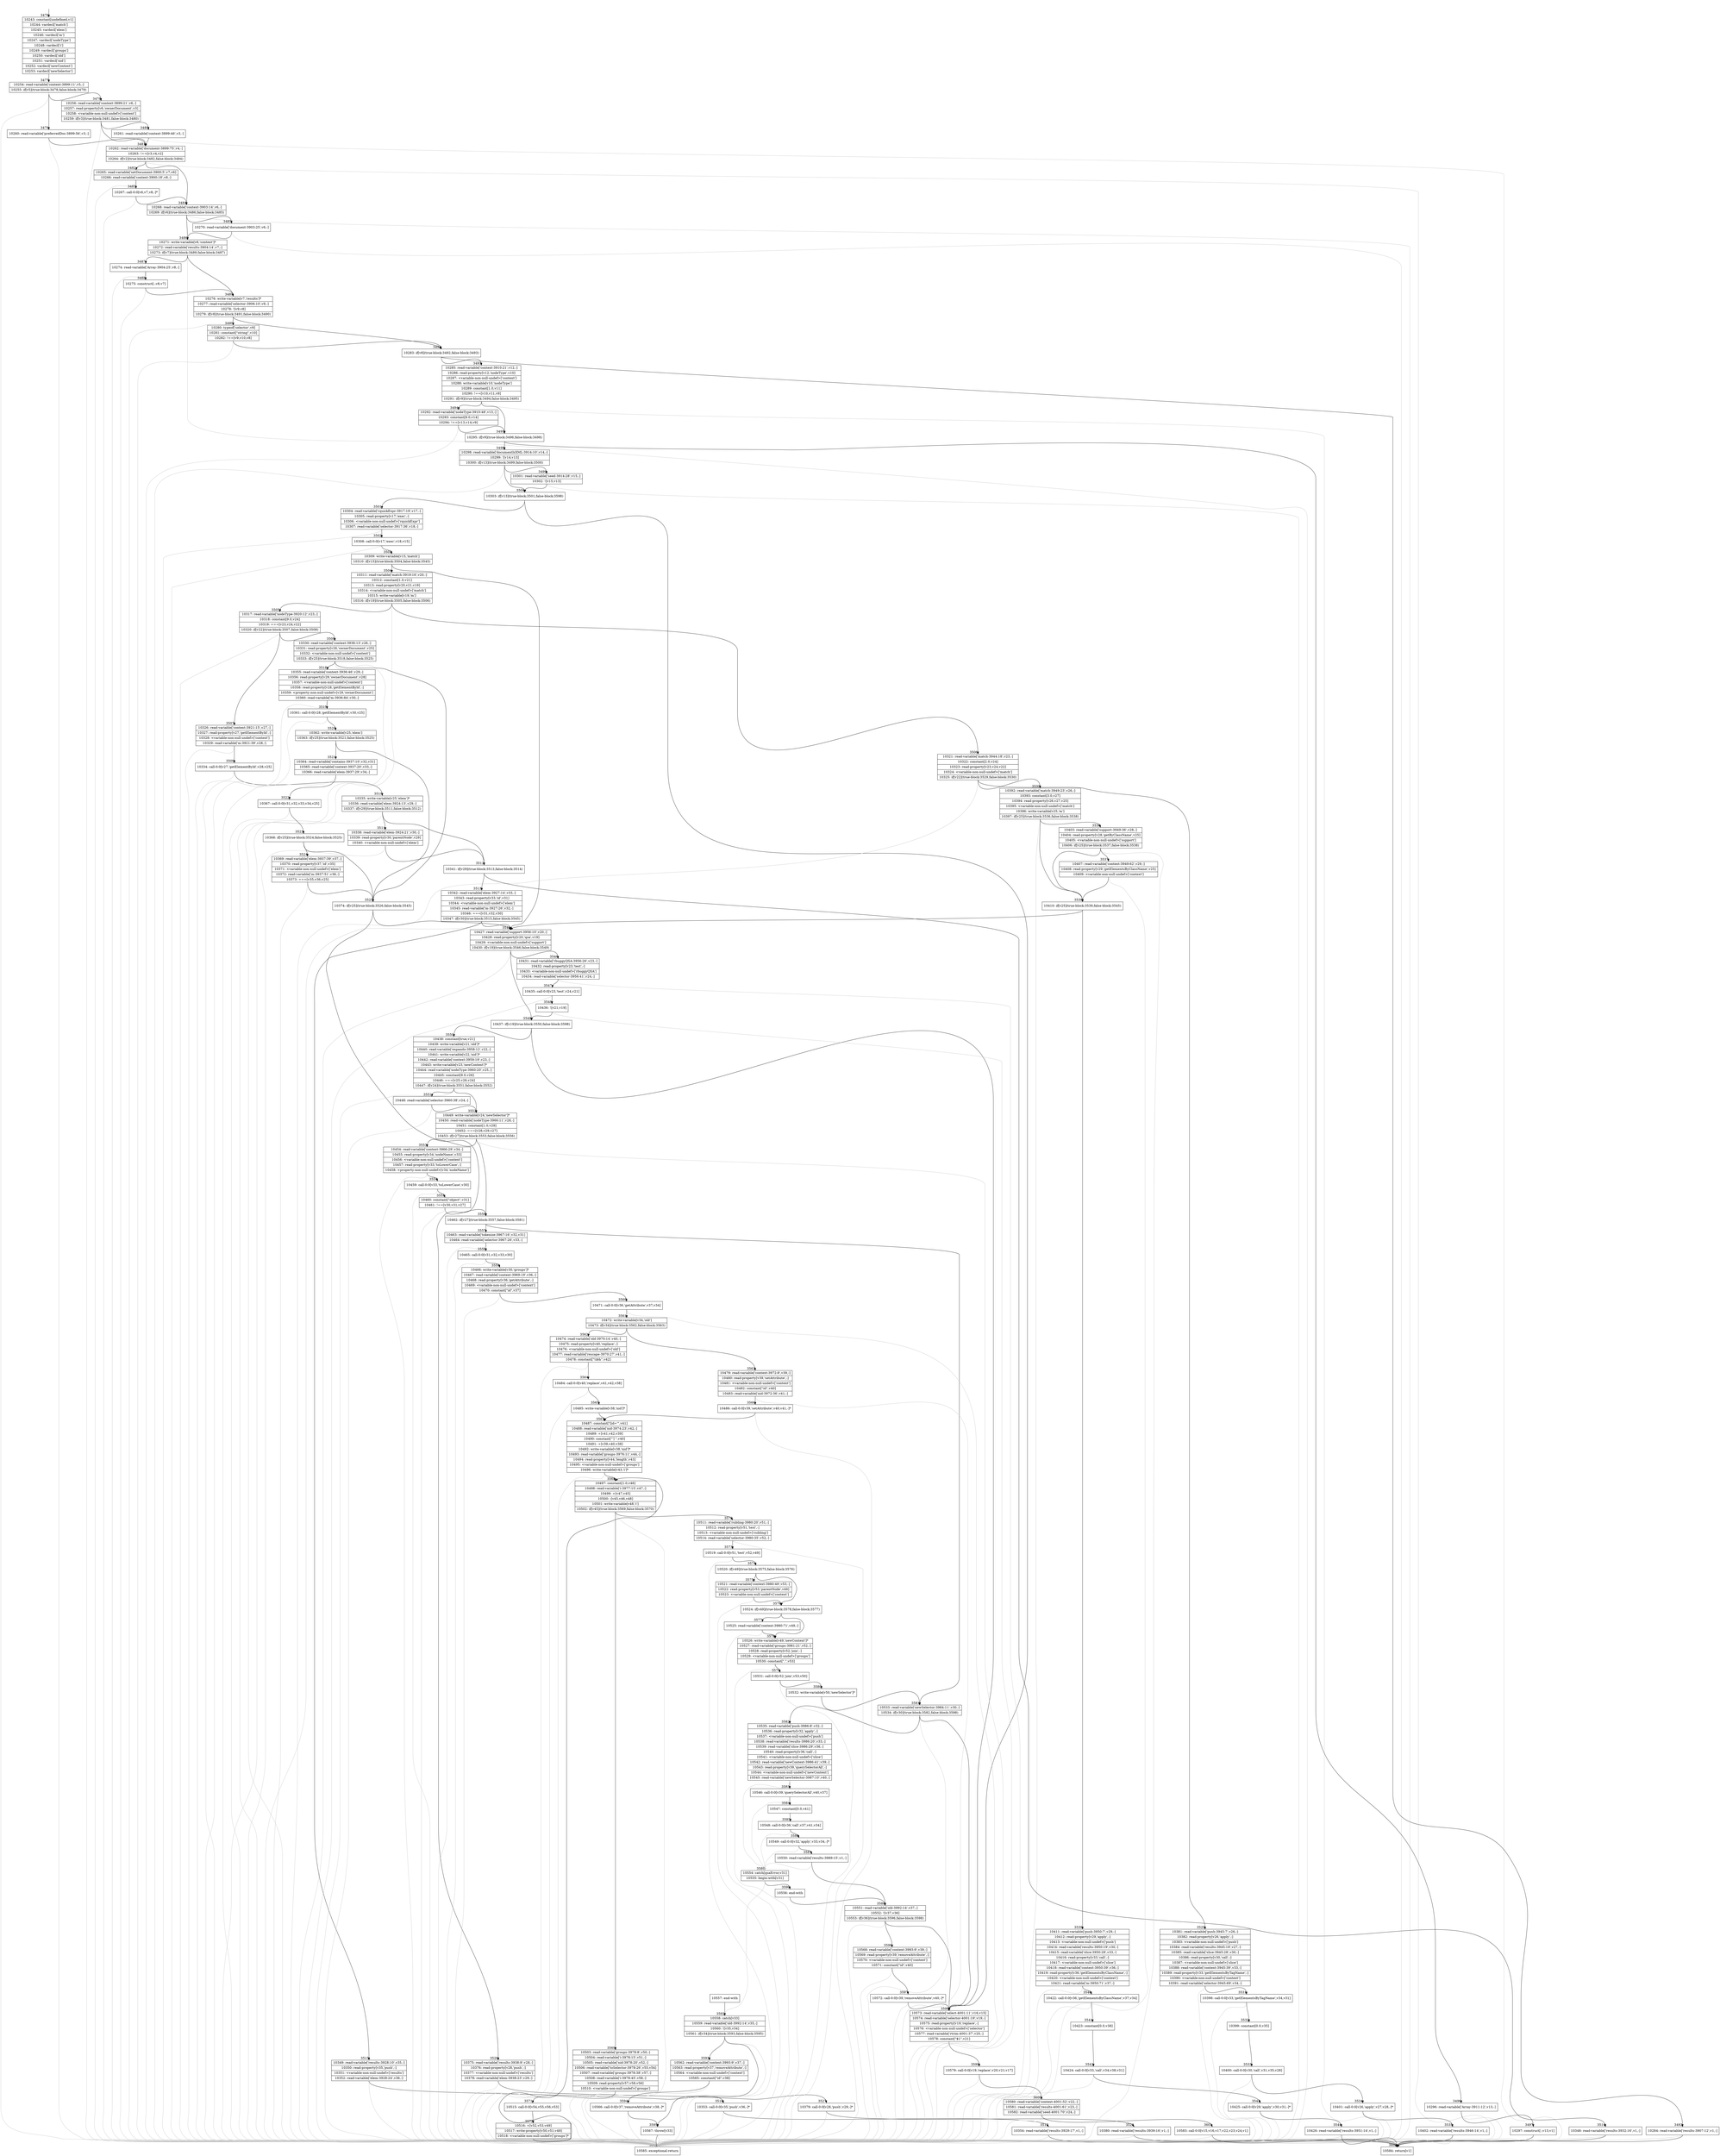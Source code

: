digraph {
rankdir="TD"
BB_entry231[shape=none,label=""];
BB_entry231 -> BB3476 [tailport=s, headport=n, headlabel="    3476"]
BB3476 [shape=record label="{10243: constant[undefined,v1]|10244: vardecl['match']|10245: vardecl['elem']|10246: vardecl['m']|10247: vardecl['nodeType']|10248: vardecl['i']|10249: vardecl['groups']|10250: vardecl['old']|10251: vardecl['nid']|10252: vardecl['newContext']|10253: vardecl['newSelector']}" ] 
BB3476 -> BB3477 [tailport=s, headport=n, headlabel="      3477"]
BB3477 [shape=record label="{10254: read-variable['context-3899:11',v5,-]|10255: if[v5](true-block:3478,false-block:3479)}" ] 
BB3477 -> BB3478 [tailport=s, headport=n, headlabel="      3478"]
BB3477 -> BB3479 [tailport=s, headport=n, headlabel="      3479"]
BB3477 -> BB3603 [tailport=s, headport=n, color=gray, headlabel="      3603"]
BB3478 [shape=record label="{10256: read-variable['context-3899:21',v6,-]|10257: read-property[v6,'ownerDocument',v3]|10258: \<variable-non-null-undef\>['context']|10259: if[v3](true-block:3481,false-block:3480)}" ] 
BB3478 -> BB3481 [tailport=s, headport=n, headlabel="      3481"]
BB3478 -> BB3480 [tailport=s, headport=n, headlabel="      3480"]
BB3478 -> BB3603 [tailport=s, headport=n, color=gray]
BB3479 [shape=record label="{10260: read-variable['preferredDoc-3899:56',v3,-]}" ] 
BB3479 -> BB3481 [tailport=s, headport=n]
BB3479 -> BB3603 [tailport=s, headport=n, color=gray]
BB3480 [shape=record label="{10261: read-variable['context-3899:46',v3,-]}" ] 
BB3480 -> BB3481 [tailport=s, headport=n]
BB3480 -> BB3603 [tailport=s, headport=n, color=gray]
BB3481 [shape=record label="{10262: read-variable['document-3899:75',v4,-]|10263: !==[v3,v4,v2]|10264: if[v2](true-block:3482,false-block:3484)}" ] 
BB3481 -> BB3482 [tailport=s, headport=n, headlabel="      3482"]
BB3481 -> BB3484 [tailport=s, headport=n, headlabel="      3484"]
BB3481 -> BB3603 [tailport=s, headport=n, color=gray]
BB3482 [shape=record label="{10265: read-variable['setDocument-3900:5',v7,v6]|10266: read-variable['context-3900:18',v8,-]}" ] 
BB3482 -> BB3483 [tailport=s, headport=n, headlabel="      3483"]
BB3482 -> BB3603 [tailport=s, headport=n, color=gray]
BB3483 [shape=record label="{10267: call-0:0[v6,v7,v8,-]*}" ] 
BB3483 -> BB3484 [tailport=s, headport=n]
BB3483 -> BB3603 [tailport=s, headport=n, color=gray]
BB3484 [shape=record label="{10268: read-variable['context-3903:14',v6,-]|10269: if[v6](true-block:3486,false-block:3485)}" ] 
BB3484 -> BB3486 [tailport=s, headport=n, headlabel="      3486"]
BB3484 -> BB3485 [tailport=s, headport=n, headlabel="      3485"]
BB3484 -> BB3603 [tailport=s, headport=n, color=gray]
BB3485 [shape=record label="{10270: read-variable['document-3903:25',v6,-]}" ] 
BB3485 -> BB3486 [tailport=s, headport=n]
BB3485 -> BB3603 [tailport=s, headport=n, color=gray]
BB3486 [shape=record label="{10271: write-variable[v6,'context']*|10272: read-variable['results-3904:14',v7,-]|10273: if[v7](true-block:3489,false-block:3487)}" ] 
BB3486 -> BB3489 [tailport=s, headport=n, headlabel="      3489"]
BB3486 -> BB3487 [tailport=s, headport=n, headlabel="      3487"]
BB3486 -> BB3603 [tailport=s, headport=n, color=gray]
BB3487 [shape=record label="{10274: read-variable['Array-3904:25',v8,-]}" ] 
BB3487 -> BB3488 [tailport=s, headport=n, headlabel="      3488"]
BB3487 -> BB3603 [tailport=s, headport=n, color=gray]
BB3488 [shape=record label="{10275: construct[-,v8,v7]}" ] 
BB3488 -> BB3489 [tailport=s, headport=n]
BB3488 -> BB3603 [tailport=s, headport=n, color=gray]
BB3489 [shape=record label="{10276: write-variable[v7,'results']*|10277: read-variable['selector-3906:10',v9,-]|10278: ![v9,v8]|10279: if[v8](true-block:3491,false-block:3490)}" ] 
BB3489 -> BB3491 [tailport=s, headport=n, headlabel="      3491"]
BB3489 -> BB3490 [tailport=s, headport=n, headlabel="      3490"]
BB3489 -> BB3603 [tailport=s, headport=n, color=gray]
BB3490 [shape=record label="{10280: typeof['selector',v9]|10281: constant[\"string\",v10]|10282: !==[v9,v10,v8]}" ] 
BB3490 -> BB3491 [tailport=s, headport=n]
BB3490 -> BB3603 [tailport=s, headport=n, color=gray]
BB3491 [shape=record label="{10283: if[v8](true-block:3492,false-block:3493)}" ] 
BB3491 -> BB3492 [tailport=s, headport=n, headlabel="      3492"]
BB3491 -> BB3493 [tailport=s, headport=n, headlabel="      3493"]
BB3492 [shape=record label="{10284: read-variable['results-3907:12',v1,-]}" ] 
BB3492 -> BB3602 [tailport=s, headport=n, headlabel="      3602"]
BB3492 -> BB3603 [tailport=s, headport=n, color=gray]
BB3493 [shape=record label="{10285: read-variable['context-3910:21',v12,-]|10286: read-property[v12,'nodeType',v10]|10287: \<variable-non-null-undef\>['context']|10288: write-variable[v10,'nodeType']|10289: constant[1.0,v11]|10290: !==[v10,v11,v9]|10291: if[v9](true-block:3494,false-block:3495)}" ] 
BB3493 -> BB3495 [tailport=s, headport=n, headlabel="      3495"]
BB3493 -> BB3494 [tailport=s, headport=n, headlabel="      3494"]
BB3493 -> BB3603 [tailport=s, headport=n, color=gray]
BB3494 [shape=record label="{10292: read-variable['nodeType-3910:48',v13,-]|10293: constant[9.0,v14]|10294: !==[v13,v14,v9]}" ] 
BB3494 -> BB3495 [tailport=s, headport=n]
BB3494 -> BB3603 [tailport=s, headport=n, color=gray]
BB3495 [shape=record label="{10295: if[v9](true-block:3496,false-block:3498)}" ] 
BB3495 -> BB3496 [tailport=s, headport=n, headlabel="      3496"]
BB3495 -> BB3498 [tailport=s, headport=n, headlabel="      3498"]
BB3496 [shape=record label="{10296: read-variable['Array-3911:12',v13,-]}" ] 
BB3496 -> BB3497 [tailport=s, headport=n, headlabel="      3497"]
BB3496 -> BB3603 [tailport=s, headport=n, color=gray]
BB3497 [shape=record label="{10297: construct[-,v13,v1]}" ] 
BB3497 -> BB3602 [tailport=s, headport=n]
BB3497 -> BB3603 [tailport=s, headport=n, color=gray]
BB3498 [shape=record label="{10298: read-variable['documentIsXML-3914:10',v14,-]|10299: ![v14,v13]|10300: if[v13](true-block:3499,false-block:3500)}" ] 
BB3498 -> BB3500 [tailport=s, headport=n, headlabel="      3500"]
BB3498 -> BB3499 [tailport=s, headport=n, headlabel="      3499"]
BB3498 -> BB3603 [tailport=s, headport=n, color=gray]
BB3499 [shape=record label="{10301: read-variable['seed-3914:28',v15,-]|10302: ![v15,v13]}" ] 
BB3499 -> BB3500 [tailport=s, headport=n]
BB3499 -> BB3603 [tailport=s, headport=n, color=gray]
BB3500 [shape=record label="{10303: if[v13](true-block:3501,false-block:3598)}" ] 
BB3500 -> BB3501 [tailport=s, headport=n, headlabel="      3501"]
BB3500 -> BB3598 [tailport=s, headport=n, headlabel="      3598"]
BB3501 [shape=record label="{10304: read-variable['rquickExpr-3917:19',v17,-]|10305: read-property[v17,'exec',-]|10306: \<variable-non-null-undef\>['rquickExpr']|10307: read-variable['selector-3917:36',v18,-]}" ] 
BB3501 -> BB3502 [tailport=s, headport=n, headlabel="      3502"]
BB3501 -> BB3603 [tailport=s, headport=n, color=gray]
BB3502 [shape=record label="{10308: call-0:0[v17,'exec',v18,v15]}" ] 
BB3502 -> BB3503 [tailport=s, headport=n, headlabel="      3503"]
BB3502 -> BB3603 [tailport=s, headport=n, color=gray]
BB3503 [shape=record label="{10309: write-variable[v15,'match']|10310: if[v15](true-block:3504,false-block:3545)}" ] 
BB3503 -> BB3504 [tailport=s, headport=n, headlabel="      3504"]
BB3503 -> BB3545 [tailport=s, headport=n, headlabel="      3545"]
BB3504 [shape=record label="{10311: read-variable['match-3919:16',v20,-]|10312: constant[1.0,v21]|10313: read-property[v20,v21,v19]|10314: \<variable-non-null-undef\>['match']|10315: write-variable[v19,'m']|10316: if[v19](true-block:3505,false-block:3506)}" ] 
BB3504 -> BB3505 [tailport=s, headport=n, headlabel="      3505"]
BB3504 -> BB3506 [tailport=s, headport=n, headlabel="      3506"]
BB3504 -> BB3603 [tailport=s, headport=n, color=gray]
BB3505 [shape=record label="{10317: read-variable['nodeType-3920:12',v23,-]|10318: constant[9.0,v24]|10319: ===[v23,v24,v22]|10320: if[v22](true-block:3507,false-block:3508)}" ] 
BB3505 -> BB3507 [tailport=s, headport=n, headlabel="      3507"]
BB3505 -> BB3508 [tailport=s, headport=n, headlabel="      3508"]
BB3505 -> BB3603 [tailport=s, headport=n, color=gray]
BB3506 [shape=record label="{10321: read-variable['match-3944:18',v23,-]|10322: constant[2.0,v24]|10323: read-property[v23,v24,v22]|10324: \<variable-non-null-undef\>['match']|10325: if[v22](true-block:3529,false-block:3530)}" ] 
BB3506 -> BB3529 [tailport=s, headport=n, headlabel="      3529"]
BB3506 -> BB3530 [tailport=s, headport=n, headlabel="      3530"]
BB3506 -> BB3603 [tailport=s, headport=n, color=gray]
BB3507 [shape=record label="{10326: read-variable['context-3921:15',v27,-]|10327: read-property[v27,'getElementById',-]|10328: \<variable-non-null-undef\>['context']|10329: read-variable['m-3921:39',v28,-]}" ] 
BB3507 -> BB3509 [tailport=s, headport=n, headlabel="      3509"]
BB3507 -> BB3603 [tailport=s, headport=n, color=gray]
BB3508 [shape=record label="{10330: read-variable['context-3936:13',v26,-]|10331: read-property[v26,'ownerDocument',v25]|10332: \<variable-non-null-undef\>['context']|10333: if[v25](true-block:3518,false-block:3525)}" ] 
BB3508 -> BB3525 [tailport=s, headport=n, headlabel="      3525"]
BB3508 -> BB3518 [tailport=s, headport=n, headlabel="      3518"]
BB3508 -> BB3603 [tailport=s, headport=n, color=gray]
BB3509 [shape=record label="{10334: call-0:0[v27,'getElementById',v28,v25]}" ] 
BB3509 -> BB3510 [tailport=s, headport=n, headlabel="      3510"]
BB3509 -> BB3603 [tailport=s, headport=n, color=gray]
BB3510 [shape=record label="{10335: write-variable[v25,'elem']*|10336: read-variable['elem-3924:13',v29,-]|10337: if[v29](true-block:3511,false-block:3512)}" ] 
BB3510 -> BB3512 [tailport=s, headport=n, headlabel="      3512"]
BB3510 -> BB3511 [tailport=s, headport=n, headlabel="      3511"]
BB3510 -> BB3603 [tailport=s, headport=n, color=gray]
BB3511 [shape=record label="{10338: read-variable['elem-3924:21',v30,-]|10339: read-property[v30,'parentNode',v29]|10340: \<variable-non-null-undef\>['elem']}" ] 
BB3511 -> BB3512 [tailport=s, headport=n]
BB3511 -> BB3603 [tailport=s, headport=n, color=gray]
BB3512 [shape=record label="{10341: if[v29](true-block:3513,false-block:3514)}" ] 
BB3512 -> BB3513 [tailport=s, headport=n, headlabel="      3513"]
BB3512 -> BB3514 [tailport=s, headport=n, headlabel="      3514"]
BB3513 [shape=record label="{10342: read-variable['elem-3927:14',v33,-]|10343: read-property[v33,'id',v31]|10344: \<variable-non-null-undef\>['elem']|10345: read-variable['m-3927:26',v32,-]|10346: ===[v31,v32,v30]|10347: if[v30](true-block:3515,false-block:3545)}" ] 
BB3513 -> BB3515 [tailport=s, headport=n, headlabel="      3515"]
BB3513 -> BB3545 [tailport=s, headport=n]
BB3513 -> BB3603 [tailport=s, headport=n, color=gray]
BB3514 [shape=record label="{10348: read-variable['results-3932:16',v1,-]}" ] 
BB3514 -> BB3602 [tailport=s, headport=n]
BB3514 -> BB3603 [tailport=s, headport=n, color=gray]
BB3515 [shape=record label="{10349: read-variable['results-3928:10',v35,-]|10350: read-property[v35,'push',-]|10351: \<variable-non-null-undef\>['results']|10352: read-variable['elem-3928:24',v36,-]}" ] 
BB3515 -> BB3516 [tailport=s, headport=n, headlabel="      3516"]
BB3515 -> BB3603 [tailport=s, headport=n, color=gray]
BB3516 [shape=record label="{10353: call-0:0[v35,'push',v36,-]*}" ] 
BB3516 -> BB3517 [tailport=s, headport=n, headlabel="      3517"]
BB3516 -> BB3603 [tailport=s, headport=n, color=gray]
BB3517 [shape=record label="{10354: read-variable['results-3929:17',v1,-]}" ] 
BB3517 -> BB3602 [tailport=s, headport=n]
BB3517 -> BB3603 [tailport=s, headport=n, color=gray]
BB3518 [shape=record label="{10355: read-variable['context-3936:46',v29,-]|10356: read-property[v29,'ownerDocument',v28]|10357: \<variable-non-null-undef\>['context']|10358: read-property[v28,'getElementById',-]|10359: \<property-non-null-undef\>[v29,'ownerDocument']|10360: read-variable['m-3936:84',v30,-]}" ] 
BB3518 -> BB3519 [tailport=s, headport=n, headlabel="      3519"]
BB3518 -> BB3603 [tailport=s, headport=n, color=gray]
BB3519 [shape=record label="{10361: call-0:0[v28,'getElementById',v30,v25]}" ] 
BB3519 -> BB3520 [tailport=s, headport=n, headlabel="      3520"]
BB3519 -> BB3603 [tailport=s, headport=n, color=gray]
BB3520 [shape=record label="{10362: write-variable[v25,'elem']|10363: if[v25](true-block:3521,false-block:3525)}" ] 
BB3520 -> BB3525 [tailport=s, headport=n]
BB3520 -> BB3521 [tailport=s, headport=n, headlabel="      3521"]
BB3521 [shape=record label="{10364: read-variable['contains-3937:10',v32,v31]|10365: read-variable['context-3937:20',v33,-]|10366: read-variable['elem-3937:29',v34,-]}" ] 
BB3521 -> BB3522 [tailport=s, headport=n, headlabel="      3522"]
BB3521 -> BB3603 [tailport=s, headport=n, color=gray]
BB3522 [shape=record label="{10367: call-0:0[v31,v32,v33,v34,v25]}" ] 
BB3522 -> BB3523 [tailport=s, headport=n, headlabel="      3523"]
BB3522 -> BB3603 [tailport=s, headport=n, color=gray]
BB3523 [shape=record label="{10368: if[v25](true-block:3524,false-block:3525)}" ] 
BB3523 -> BB3525 [tailport=s, headport=n]
BB3523 -> BB3524 [tailport=s, headport=n, headlabel="      3524"]
BB3524 [shape=record label="{10369: read-variable['elem-3937:39',v37,-]|10370: read-property[v37,'id',v35]|10371: \<variable-non-null-undef\>['elem']|10372: read-variable['m-3937:51',v36,-]|10373: ===[v35,v36,v25]}" ] 
BB3524 -> BB3525 [tailport=s, headport=n]
BB3524 -> BB3603 [tailport=s, headport=n, color=gray]
BB3525 [shape=record label="{10374: if[v25](true-block:3526,false-block:3545)}" ] 
BB3525 -> BB3526 [tailport=s, headport=n, headlabel="      3526"]
BB3525 -> BB3545 [tailport=s, headport=n]
BB3526 [shape=record label="{10375: read-variable['results-3938:9',v28,-]|10376: read-property[v28,'push',-]|10377: \<variable-non-null-undef\>['results']|10378: read-variable['elem-3938:23',v29,-]}" ] 
BB3526 -> BB3527 [tailport=s, headport=n, headlabel="      3527"]
BB3526 -> BB3603 [tailport=s, headport=n, color=gray]
BB3527 [shape=record label="{10379: call-0:0[v28,'push',v29,-]*}" ] 
BB3527 -> BB3528 [tailport=s, headport=n, headlabel="      3528"]
BB3527 -> BB3603 [tailport=s, headport=n, color=gray]
BB3528 [shape=record label="{10380: read-variable['results-3939:16',v1,-]}" ] 
BB3528 -> BB3602 [tailport=s, headport=n]
BB3528 -> BB3603 [tailport=s, headport=n, color=gray]
BB3529 [shape=record label="{10381: read-variable['push-3945:7',v26,-]|10382: read-property[v26,'apply',-]|10383: \<variable-non-null-undef\>['push']|10384: read-variable['results-3945:19',v27,-]|10385: read-variable['slice-3945:28',v30,-]|10386: read-property[v30,'call',-]|10387: \<variable-non-null-undef\>['slice']|10388: read-variable['context-3945:39',v33,-]|10389: read-property[v33,'getElementsByTagName',-]|10390: \<variable-non-null-undef\>['context']|10391: read-variable['selector-3945:69',v34,-]}" ] 
BB3529 -> BB3531 [tailport=s, headport=n, headlabel="      3531"]
BB3529 -> BB3603 [tailport=s, headport=n, color=gray]
BB3530 [shape=record label="{10392: read-variable['match-3949:23',v26,-]|10393: constant[3.0,v27]|10394: read-property[v26,v27,v25]|10395: \<variable-non-null-undef\>['match']|10396: write-variable[v25,'m']|10397: if[v25](true-block:3536,false-block:3538)}" ] 
BB3530 -> BB3538 [tailport=s, headport=n, headlabel="      3538"]
BB3530 -> BB3536 [tailport=s, headport=n, headlabel="      3536"]
BB3530 -> BB3603 [tailport=s, headport=n, color=gray]
BB3531 [shape=record label="{10398: call-0:0[v33,'getElementsByTagName',v34,v31]}" ] 
BB3531 -> BB3532 [tailport=s, headport=n, headlabel="      3532"]
BB3531 -> BB3603 [tailport=s, headport=n, color=gray]
BB3532 [shape=record label="{10399: constant[0.0,v35]}" ] 
BB3532 -> BB3533 [tailport=s, headport=n, headlabel="      3533"]
BB3533 [shape=record label="{10400: call-0:0[v30,'call',v31,v35,v28]}" ] 
BB3533 -> BB3534 [tailport=s, headport=n, headlabel="      3534"]
BB3533 -> BB3603 [tailport=s, headport=n, color=gray]
BB3534 [shape=record label="{10401: call-0:0[v26,'apply',v27,v28,-]*}" ] 
BB3534 -> BB3535 [tailport=s, headport=n, headlabel="      3535"]
BB3534 -> BB3603 [tailport=s, headport=n, color=gray]
BB3535 [shape=record label="{10402: read-variable['results-3946:14',v1,-]}" ] 
BB3535 -> BB3602 [tailport=s, headport=n]
BB3535 -> BB3603 [tailport=s, headport=n, color=gray]
BB3536 [shape=record label="{10403: read-variable['support-3949:36',v28,-]|10404: read-property[v28,'getByClassName',v25]|10405: \<variable-non-null-undef\>['support']|10406: if[v25](true-block:3537,false-block:3538)}" ] 
BB3536 -> BB3538 [tailport=s, headport=n]
BB3536 -> BB3537 [tailport=s, headport=n, headlabel="      3537"]
BB3536 -> BB3603 [tailport=s, headport=n, color=gray]
BB3537 [shape=record label="{10407: read-variable['context-3949:62',v29,-]|10408: read-property[v29,'getElementsByClassName',v25]|10409: \<variable-non-null-undef\>['context']}" ] 
BB3537 -> BB3538 [tailport=s, headport=n]
BB3537 -> BB3603 [tailport=s, headport=n, color=gray]
BB3538 [shape=record label="{10410: if[v25](true-block:3539,false-block:3545)}" ] 
BB3538 -> BB3539 [tailport=s, headport=n, headlabel="      3539"]
BB3538 -> BB3545 [tailport=s, headport=n]
BB3539 [shape=record label="{10411: read-variable['push-3950:7',v29,-]|10412: read-property[v29,'apply',-]|10413: \<variable-non-null-undef\>['push']|10414: read-variable['results-3950:19',v30,-]|10415: read-variable['slice-3950:28',v33,-]|10416: read-property[v33,'call',-]|10417: \<variable-non-null-undef\>['slice']|10418: read-variable['context-3950:39',v36,-]|10419: read-property[v36,'getElementsByClassName',-]|10420: \<variable-non-null-undef\>['context']|10421: read-variable['m-3950:71',v37,-]}" ] 
BB3539 -> BB3540 [tailport=s, headport=n, headlabel="      3540"]
BB3539 -> BB3603 [tailport=s, headport=n, color=gray]
BB3540 [shape=record label="{10422: call-0:0[v36,'getElementsByClassName',v37,v34]}" ] 
BB3540 -> BB3541 [tailport=s, headport=n, headlabel="      3541"]
BB3540 -> BB3603 [tailport=s, headport=n, color=gray]
BB3541 [shape=record label="{10423: constant[0.0,v38]}" ] 
BB3541 -> BB3542 [tailport=s, headport=n, headlabel="      3542"]
BB3542 [shape=record label="{10424: call-0:0[v33,'call',v34,v38,v31]}" ] 
BB3542 -> BB3543 [tailport=s, headport=n, headlabel="      3543"]
BB3542 -> BB3603 [tailport=s, headport=n, color=gray]
BB3543 [shape=record label="{10425: call-0:0[v29,'apply',v30,v31,-]*}" ] 
BB3543 -> BB3544 [tailport=s, headport=n, headlabel="      3544"]
BB3543 -> BB3603 [tailport=s, headport=n, color=gray]
BB3544 [shape=record label="{10426: read-variable['results-3951:14',v1,-]}" ] 
BB3544 -> BB3602 [tailport=s, headport=n]
BB3544 -> BB3603 [tailport=s, headport=n, color=gray]
BB3545 [shape=record label="{10427: read-variable['support-3956:10',v20,-]|10428: read-property[v20,'qsa',v19]|10429: \<variable-non-null-undef\>['support']|10430: if[v19](true-block:3546,false-block:3549)}" ] 
BB3545 -> BB3549 [tailport=s, headport=n, headlabel="      3549"]
BB3545 -> BB3546 [tailport=s, headport=n, headlabel="      3546"]
BB3545 -> BB3603 [tailport=s, headport=n, color=gray]
BB3546 [shape=record label="{10431: read-variable['rbuggyQSA-3956:26',v23,-]|10432: read-property[v23,'test',-]|10433: \<variable-non-null-undef\>['rbuggyQSA']|10434: read-variable['selector-3956:41',v24,-]}" ] 
BB3546 -> BB3547 [tailport=s, headport=n, headlabel="      3547"]
BB3546 -> BB3603 [tailport=s, headport=n, color=gray]
BB3547 [shape=record label="{10435: call-0:0[v23,'test',v24,v21]}" ] 
BB3547 -> BB3548 [tailport=s, headport=n, headlabel="      3548"]
BB3547 -> BB3603 [tailport=s, headport=n, color=gray]
BB3548 [shape=record label="{10436: ![v21,v19]}" ] 
BB3548 -> BB3549 [tailport=s, headport=n]
BB3548 -> BB3603 [tailport=s, headport=n, color=gray]
BB3549 [shape=record label="{10437: if[v19](true-block:3550,false-block:3598)}" ] 
BB3549 -> BB3550 [tailport=s, headport=n, headlabel="      3550"]
BB3549 -> BB3598 [tailport=s, headport=n]
BB3550 [shape=record label="{10438: constant[true,v21]|10439: write-variable[v21,'old']*|10440: read-variable['expando-3958:12',v22,-]|10441: write-variable[v22,'nid']*|10442: read-variable['context-3959:19',v23,-]|10443: write-variable[v23,'newContext']*|10444: read-variable['nodeType-3960:20',v25,-]|10445: constant[9.0,v26]|10446: ===[v25,v26,v24]|10447: if[v24](true-block:3551,false-block:3552)}" ] 
BB3550 -> BB3552 [tailport=s, headport=n, headlabel="      3552"]
BB3550 -> BB3551 [tailport=s, headport=n, headlabel="      3551"]
BB3550 -> BB3603 [tailport=s, headport=n, color=gray]
BB3551 [shape=record label="{10448: read-variable['selector-3960:38',v24,-]}" ] 
BB3551 -> BB3552 [tailport=s, headport=n]
BB3551 -> BB3603 [tailport=s, headport=n, color=gray]
BB3552 [shape=record label="{10449: write-variable[v24,'newSelector']*|10450: read-variable['nodeType-3966:11',v28,-]|10451: constant[1.0,v29]|10452: ===[v28,v29,v27]|10453: if[v27](true-block:3553,false-block:3556)}" ] 
BB3552 -> BB3556 [tailport=s, headport=n, headlabel="      3556"]
BB3552 -> BB3553 [tailport=s, headport=n, headlabel="      3553"]
BB3552 -> BB3603 [tailport=s, headport=n, color=gray]
BB3553 [shape=record label="{10454: read-variable['context-3966:29',v34,-]|10455: read-property[v34,'nodeName',v33]|10456: \<variable-non-null-undef\>['context']|10457: read-property[v33,'toLowerCase',-]|10458: \<property-non-null-undef\>[v34,'nodeName']}" ] 
BB3553 -> BB3554 [tailport=s, headport=n, headlabel="      3554"]
BB3553 -> BB3603 [tailport=s, headport=n, color=gray]
BB3554 [shape=record label="{10459: call-0:0[v33,'toLowerCase',v30]}" ] 
BB3554 -> BB3555 [tailport=s, headport=n, headlabel="      3555"]
BB3554 -> BB3603 [tailport=s, headport=n, color=gray]
BB3555 [shape=record label="{10460: constant[\"object\",v31]|10461: !==[v30,v31,v27]}" ] 
BB3555 -> BB3556 [tailport=s, headport=n]
BB3555 -> BB3603 [tailport=s, headport=n, color=gray]
BB3556 [shape=record label="{10462: if[v27](true-block:3557,false-block:3581)}" ] 
BB3556 -> BB3557 [tailport=s, headport=n, headlabel="      3557"]
BB3556 -> BB3581 [tailport=s, headport=n, headlabel="      3581"]
BB3557 [shape=record label="{10463: read-variable['tokenize-3967:16',v32,v31]|10464: read-variable['selector-3967:26',v33,-]}" ] 
BB3557 -> BB3558 [tailport=s, headport=n, headlabel="      3558"]
BB3557 -> BB3603 [tailport=s, headport=n, color=gray]
BB3558 [shape=record label="{10465: call-0:0[v31,v32,v33,v30]}" ] 
BB3558 -> BB3559 [tailport=s, headport=n, headlabel="      3559"]
BB3558 -> BB3603 [tailport=s, headport=n, color=gray]
BB3559 [shape=record label="{10466: write-variable[v30,'groups']*|10467: read-variable['context-3969:19',v36,-]|10468: read-property[v36,'getAttribute',-]|10469: \<variable-non-null-undef\>['context']|10470: constant[\"id\",v37]}" ] 
BB3559 -> BB3560 [tailport=s, headport=n, headlabel="      3560"]
BB3559 -> BB3603 [tailport=s, headport=n, color=gray]
BB3560 [shape=record label="{10471: call-0:0[v36,'getAttribute',v37,v34]}" ] 
BB3560 -> BB3561 [tailport=s, headport=n, headlabel="      3561"]
BB3560 -> BB3603 [tailport=s, headport=n, color=gray]
BB3561 [shape=record label="{10472: write-variable[v34,'old']|10473: if[v34](true-block:3562,false-block:3563)}" ] 
BB3561 -> BB3562 [tailport=s, headport=n, headlabel="      3562"]
BB3561 -> BB3563 [tailport=s, headport=n, headlabel="      3563"]
BB3562 [shape=record label="{10474: read-variable['old-3970:14',v40,-]|10475: read-property[v40,'replace',-]|10476: \<variable-non-null-undef\>['old']|10477: read-variable['rescape-3970:27',v41,-]|10478: constant[\"\\\\$&\",v42]}" ] 
BB3562 -> BB3564 [tailport=s, headport=n, headlabel="      3564"]
BB3562 -> BB3603 [tailport=s, headport=n, color=gray]
BB3563 [shape=record label="{10479: read-variable['context-3972:8',v39,-]|10480: read-property[v39,'setAttribute',-]|10481: \<variable-non-null-undef\>['context']|10482: constant[\"id\",v40]|10483: read-variable['nid-3972:36',v41,-]}" ] 
BB3563 -> BB3566 [tailport=s, headport=n, headlabel="      3566"]
BB3563 -> BB3603 [tailport=s, headport=n, color=gray]
BB3564 [shape=record label="{10484: call-0:0[v40,'replace',v41,v42,v38]}" ] 
BB3564 -> BB3565 [tailport=s, headport=n, headlabel="      3565"]
BB3564 -> BB3603 [tailport=s, headport=n, color=gray]
BB3565 [shape=record label="{10485: write-variable[v38,'nid']*}" ] 
BB3565 -> BB3567 [tailport=s, headport=n, headlabel="      3567"]
BB3566 [shape=record label="{10486: call-0:0[v39,'setAttribute',v40,v41,-]*}" ] 
BB3566 -> BB3567 [tailport=s, headport=n]
BB3566 -> BB3603 [tailport=s, headport=n, color=gray]
BB3567 [shape=record label="{10487: constant[\"[id='\",v41]|10488: read-variable['nid-3974:23',v42,-]|10489: +[v41,v42,v39]|10490: constant[\"'] \",v40]|10491: +[v39,v40,v38]|10492: write-variable[v38,'nid']*|10493: read-variable['groups-3976:11',v44,-]|10494: read-property[v44,'length',v43]|10495: \<variable-non-null-undef\>['groups']|10496: write-variable[v43,'i']*}" ] 
BB3567 -> BB3568 [tailport=s, headport=n, headlabel="      3568"]
BB3567 -> BB3603 [tailport=s, headport=n, color=gray]
BB3568 [shape=record label="{10497: constant[1.0,v46]|10498: read-variable['i-3977:15',v47,-]|10499: +[v47,v45]|10500: -[v45,v46,v48]|10501: write-variable[v48,'i']|10502: if[v45](true-block:3569,false-block:3570)}" ] 
BB3568 -> BB3569 [tailport=s, headport=n, headlabel="      3569"]
BB3568 -> BB3570 [tailport=s, headport=n, headlabel="      3570"]
BB3568 -> BB3603 [tailport=s, headport=n, color=gray]
BB3569 [shape=record label="{10503: read-variable['groups-3978:8',v50,-]|10504: read-variable['i-3978:15',v51,-]|10505: read-variable['nid-3978:20',v52,-]|10506: read-variable['toSelector-3978:26',v55,v54]|10507: read-variable['groups-3978:38',v57,-]|10508: read-variable['i-3978:45',v58,-]|10509: read-property[v57,v58,v56]|10510: \<variable-non-null-undef\>['groups']}" ] 
BB3569 -> BB3571 [tailport=s, headport=n, headlabel="      3571"]
BB3569 -> BB3603 [tailport=s, headport=n, color=gray]
BB3570 [shape=record label="{10511: read-variable['rsibling-3980:20',v51,-]|10512: read-property[v51,'test',-]|10513: \<variable-non-null-undef\>['rsibling']|10514: read-variable['selector-3980:35',v52,-]}" ] 
BB3570 -> BB3573 [tailport=s, headport=n, headlabel="      3573"]
BB3570 -> BB3603 [tailport=s, headport=n, color=gray]
BB3571 [shape=record label="{10515: call-0:0[v54,v55,v56,v53]}" ] 
BB3571 -> BB3572 [tailport=s, headport=n, headlabel="      3572"]
BB3571 -> BB3603 [tailport=s, headport=n, color=gray]
BB3572 [shape=record label="{10516: +[v52,v53,v49]|10517: write-property[v50,v51,v49]|10518: \<variable-non-null-undef\>['groups']*}" ] 
BB3572 -> BB3568 [tailport=s, headport=n]
BB3572 -> BB3603 [tailport=s, headport=n, color=gray]
BB3573 [shape=record label="{10519: call-0:0[v51,'test',v52,v49]}" ] 
BB3573 -> BB3574 [tailport=s, headport=n, headlabel="      3574"]
BB3573 -> BB3603 [tailport=s, headport=n, color=gray]
BB3574 [shape=record label="{10520: if[v49](true-block:3575,false-block:3576)}" ] 
BB3574 -> BB3576 [tailport=s, headport=n, headlabel="      3576"]
BB3574 -> BB3575 [tailport=s, headport=n, headlabel="      3575"]
BB3575 [shape=record label="{10521: read-variable['context-3980:49',v53,-]|10522: read-property[v53,'parentNode',v49]|10523: \<variable-non-null-undef\>['context']}" ] 
BB3575 -> BB3576 [tailport=s, headport=n]
BB3575 -> BB3603 [tailport=s, headport=n, color=gray]
BB3576 [shape=record label="{10524: if[v49](true-block:3578,false-block:3577)}" ] 
BB3576 -> BB3578 [tailport=s, headport=n, headlabel="      3578"]
BB3576 -> BB3577 [tailport=s, headport=n, headlabel="      3577"]
BB3577 [shape=record label="{10525: read-variable['context-3980:71',v49,-]}" ] 
BB3577 -> BB3578 [tailport=s, headport=n]
BB3577 -> BB3603 [tailport=s, headport=n, color=gray]
BB3578 [shape=record label="{10526: write-variable[v49,'newContext']*|10527: read-variable['groups-3981:21',v52,-]|10528: read-property[v52,'join',-]|10529: \<variable-non-null-undef\>['groups']|10530: constant[\",\",v53]}" ] 
BB3578 -> BB3579 [tailport=s, headport=n, headlabel="      3579"]
BB3578 -> BB3603 [tailport=s, headport=n, color=gray]
BB3579 [shape=record label="{10531: call-0:0[v52,'join',v53,v50]}" ] 
BB3579 -> BB3580 [tailport=s, headport=n, headlabel="      3580"]
BB3579 -> BB3603 [tailport=s, headport=n, color=gray]
BB3580 [shape=record label="{10532: write-variable[v50,'newSelector']*}" ] 
BB3580 -> BB3581 [tailport=s, headport=n]
BB3581 [shape=record label="{10533: read-variable['newSelector-3984:11',v30,-]|10534: if[v30](true-block:3582,false-block:3598)}" ] 
BB3581 -> BB3582 [tailport=s, headport=n, headlabel="      3582"]
BB3581 -> BB3598 [tailport=s, headport=n]
BB3581 -> BB3603 [tailport=s, headport=n, color=gray]
BB3582 [shape=record label="{10535: read-variable['push-3986:8',v32,-]|10536: read-property[v32,'apply',-]|10537: \<variable-non-null-undef\>['push']|10538: read-variable['results-3986:20',v33,-]|10539: read-variable['slice-3986:29',v36,-]|10540: read-property[v36,'call',-]|10541: \<variable-non-null-undef\>['slice']|10542: read-variable['newContext-3986:41',v39,-]|10543: read-property[v39,'querySelectorAll',-]|10544: \<variable-non-null-undef\>['newContext']|10545: read-variable['newSelector-3987:10',v40,-]}" ] 
BB3582 -> BB3583 [tailport=s, headport=n, headlabel="      3583"]
BB3582 -> BB3589 [tailport=s, headport=n, color=gray, headlabel="      3589"]
BB3583 [shape=record label="{10546: call-0:0[v39,'querySelectorAll',v40,v37]}" ] 
BB3583 -> BB3584 [tailport=s, headport=n, headlabel="      3584"]
BB3583 -> BB3589 [tailport=s, headport=n, color=gray]
BB3584 [shape=record label="{10547: constant[0.0,v41]}" ] 
BB3584 -> BB3585 [tailport=s, headport=n, headlabel="      3585"]
BB3585 [shape=record label="{10548: call-0:0[v36,'call',v37,v41,v34]}" ] 
BB3585 -> BB3586 [tailport=s, headport=n, headlabel="      3586"]
BB3585 -> BB3589 [tailport=s, headport=n, color=gray]
BB3586 [shape=record label="{10549: call-0:0[v32,'apply',v33,v34,-]*}" ] 
BB3586 -> BB3587 [tailport=s, headport=n, headlabel="      3587"]
BB3586 -> BB3589 [tailport=s, headport=n, color=gray]
BB3587 [shape=record label="{10550: read-variable['results-3989:15',v1,-]}" ] 
BB3587 -> BB3588 [tailport=s, headport=n, headlabel="      3588"]
BB3587 -> BB3589 [tailport=s, headport=n, color=gray]
BB3588 [shape=record label="{10551: read-variable['old-3992:14',v37,-]|10552: ![v37,v36]|10553: if[v36](true-block:3596,false-block:3598)}" ] 
BB3588 -> BB3596 [tailport=s, headport=n, headlabel="      3596"]
BB3588 -> BB3598 [tailport=s, headport=n]
BB3588 -> BB3603 [tailport=s, headport=n, color=gray]
BB3589 [shape=record label="{10554: catch[qsaError,v31]|10555: begin-with[v31]}" ] 
BB3589 -> BB3590 [tailport=s, headport=n, headlabel="      3590"]
BB3589 -> BB3592 [tailport=s, headport=n, color=gray, headlabel="      3592"]
BB3590 [shape=record label="{10556: end-with}" ] 
BB3590 -> BB3588 [tailport=s, headport=n]
BB3591 [shape=record label="{10557: end-with}" ] 
BB3591 -> BB3592 [tailport=s, headport=n]
BB3592 [shape=record label="{10558: catch[v33]|10559: read-variable['old-3992:14',v35,-]|10560: ![v35,v34]|10561: if[v34](true-block:3593,false-block:3595)}" ] 
BB3592 -> BB3593 [tailport=s, headport=n, headlabel="      3593"]
BB3592 -> BB3595 [tailport=s, headport=n, headlabel="      3595"]
BB3592 -> BB3603 [tailport=s, headport=n, color=gray]
BB3593 [shape=record label="{10562: read-variable['context-3993:9',v37,-]|10563: read-property[v37,'removeAttribute',-]|10564: \<variable-non-null-undef\>['context']|10565: constant[\"id\",v38]}" ] 
BB3593 -> BB3594 [tailport=s, headport=n, headlabel="      3594"]
BB3593 -> BB3603 [tailport=s, headport=n, color=gray]
BB3594 [shape=record label="{10566: call-0:0[v37,'removeAttribute',v38,-]*}" ] 
BB3594 -> BB3595 [tailport=s, headport=n]
BB3594 -> BB3603 [tailport=s, headport=n, color=gray]
BB3595 [shape=record label="{10567: throw[v33]}" ] 
BB3595 -> BB3603 [tailport=s, headport=n]
BB3595 -> BB3603 [tailport=s, headport=n, color=gray]
BB3596 [shape=record label="{10568: read-variable['context-3993:9',v39,-]|10569: read-property[v39,'removeAttribute',-]|10570: \<variable-non-null-undef\>['context']|10571: constant[\"id\",v40]}" ] 
BB3596 -> BB3597 [tailport=s, headport=n, headlabel="      3597"]
BB3596 -> BB3603 [tailport=s, headport=n, color=gray]
BB3597 [shape=record label="{10572: call-0:0[v39,'removeAttribute',v40,-]*}" ] 
BB3597 -> BB3598 [tailport=s, headport=n]
BB3597 -> BB3603 [tailport=s, headport=n, color=gray]
BB3598 [shape=record label="{10573: read-variable['select-4001:11',v16,v15]|10574: read-variable['selector-4001:19',v19,-]|10575: read-property[v19,'replace',-]|10576: \<variable-non-null-undef\>['selector']|10577: read-variable['rtrim-4001:37',v20,-]|10578: constant[\"$1\",v21]}" ] 
BB3598 -> BB3599 [tailport=s, headport=n, headlabel="      3599"]
BB3598 -> BB3603 [tailport=s, headport=n, color=gray]
BB3599 [shape=record label="{10579: call-0:0[v19,'replace',v20,v21,v17]}" ] 
BB3599 -> BB3600 [tailport=s, headport=n, headlabel="      3600"]
BB3599 -> BB3603 [tailport=s, headport=n, color=gray]
BB3600 [shape=record label="{10580: read-variable['context-4001:52',v22,-]|10581: read-variable['results-4001:61',v23,-]|10582: read-variable['seed-4001:70',v24,-]}" ] 
BB3600 -> BB3601 [tailport=s, headport=n, headlabel="      3601"]
BB3600 -> BB3603 [tailport=s, headport=n, color=gray]
BB3601 [shape=record label="{10583: call-0:0[v15,v16,v17,v22,v23,v24,v1]}" ] 
BB3601 -> BB3602 [tailport=s, headport=n]
BB3601 -> BB3603 [tailport=s, headport=n, color=gray]
BB3602 [shape=record label="{10584: return[v1]}" ] 
BB3603 [shape=record label="{10585: exceptional-return}" ] 
}

